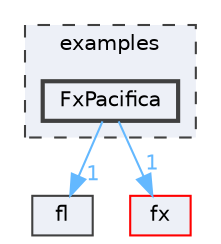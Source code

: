 digraph "/home/runner/work/FastLED/FastLED/examples/FxPacifica"
{
 // INTERACTIVE_SVG=YES
 // LATEX_PDF_SIZE
  bgcolor="transparent";
  edge [fontname=Helvetica,fontsize=10,labelfontname=Helvetica,labelfontsize=10];
  node [fontname=Helvetica,fontsize=10,shape=box,height=0.2,width=0.4];
  compound=true
  subgraph clusterdir_d28a4824dc47e487b107a5db32ef43c4 {
    graph [ bgcolor="#edf0f7", pencolor="grey25", label="examples", fontname=Helvetica,fontsize=10 style="filled,dashed", URL="dir_d28a4824dc47e487b107a5db32ef43c4.html",tooltip=""]
  dir_4dec6a2b642b823c2c3b9d47706b9e28 [label="FxPacifica", fillcolor="#edf0f7", color="grey25", style="filled,bold", URL="dir_4dec6a2b642b823c2c3b9d47706b9e28.html",tooltip=""];
  }
  dir_4d1829fa9bd13d7db71e765b2707b248 [label="fl", fillcolor="#edf0f7", color="grey25", style="filled", URL="dir_4d1829fa9bd13d7db71e765b2707b248.html",tooltip=""];
  dir_acbb946b833f21b16ec30aa21c4c3a72 [label="fx", fillcolor="#edf0f7", color="red", style="filled", URL="dir_acbb946b833f21b16ec30aa21c4c3a72.html",tooltip=""];
  dir_4dec6a2b642b823c2c3b9d47706b9e28->dir_4d1829fa9bd13d7db71e765b2707b248 [headlabel="1", labeldistance=1.5 headhref="dir_000052_000042.html" href="dir_000052_000042.html" color="steelblue1" fontcolor="steelblue1"];
  dir_4dec6a2b642b823c2c3b9d47706b9e28->dir_acbb946b833f21b16ec30aa21c4c3a72 [headlabel="1", labeldistance=1.5 headhref="dir_000052_000044.html" href="dir_000052_000044.html" color="steelblue1" fontcolor="steelblue1"];
}
